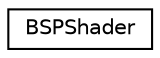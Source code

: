 digraph "Graphical Class Hierarchy"
{
  edge [fontname="Helvetica",fontsize="10",labelfontname="Helvetica",labelfontsize="10"];
  node [fontname="Helvetica",fontsize="10",shape=record];
  rankdir="LR";
  Node1 [label="BSPShader",height=0.2,width=0.4,color="black", fillcolor="white", style="filled",URL="$struct_b_s_p_shader.html"];
}
